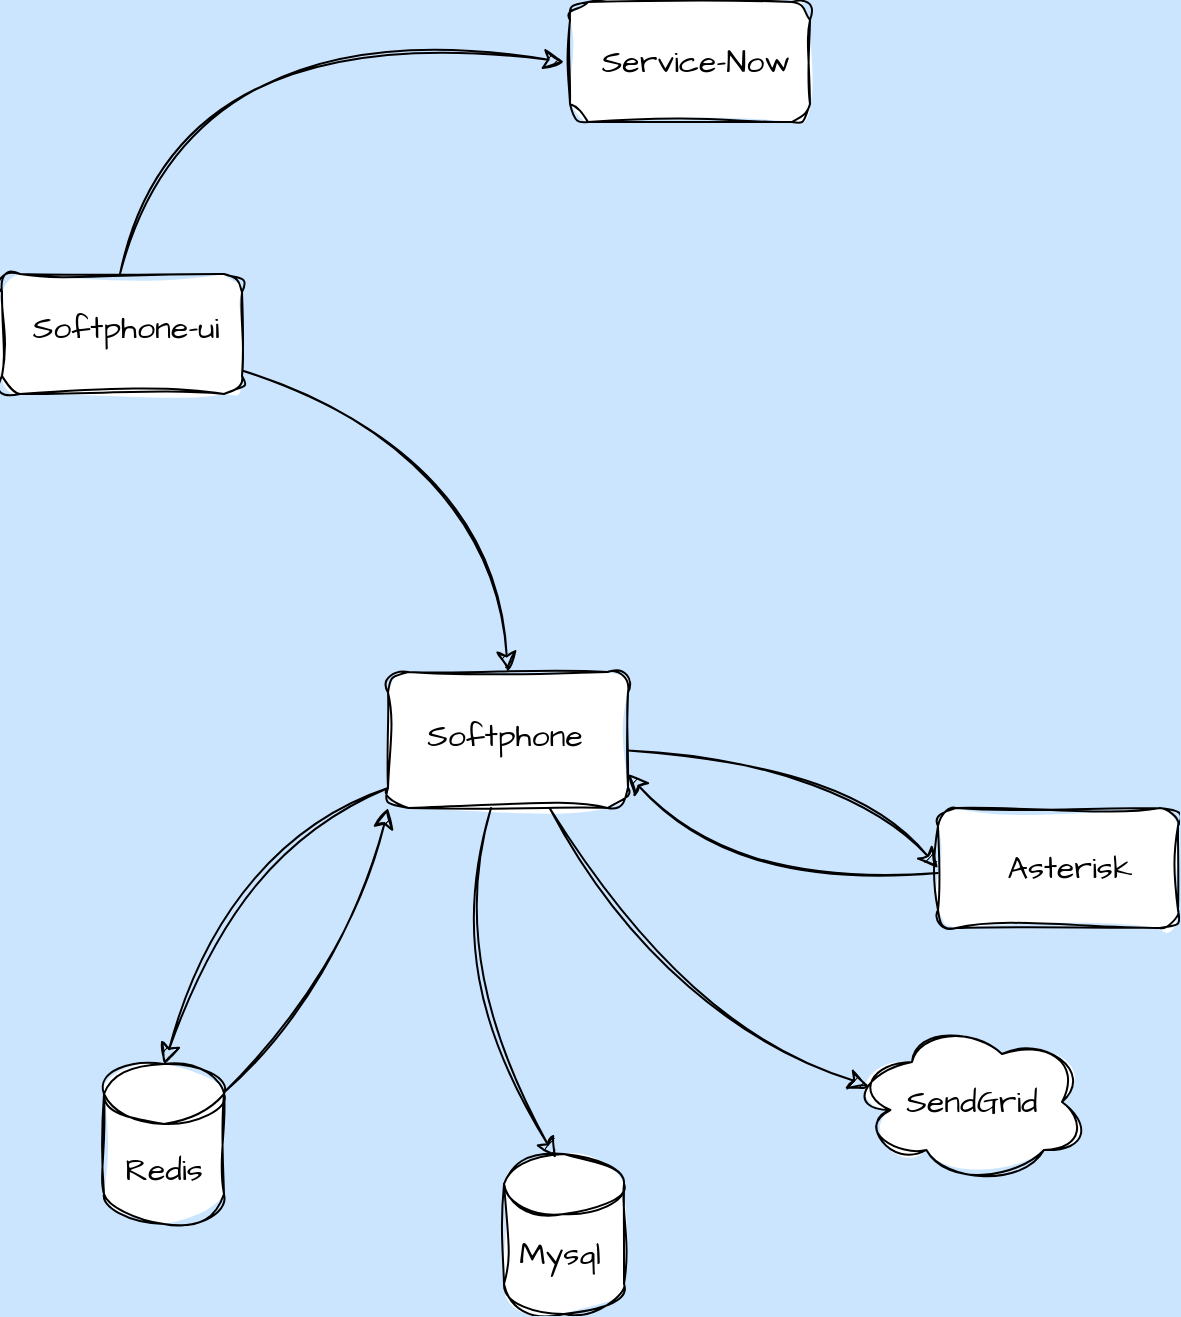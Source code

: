 <mxfile version="24.7.1" type="github">
  <diagram name="Page-1" id="9ygGjFs7THfNtbKUS_C_">
    <mxGraphModel dx="752" dy="1249" grid="0" gridSize="10" guides="1" tooltips="1" connect="1" arrows="1" fold="1" page="1" pageScale="1" pageWidth="827" pageHeight="1169" background="#CCE5FF" math="0" shadow="0">
      <root>
        <mxCell id="0" />
        <mxCell id="1" parent="0" />
        <mxCell id="uXG8p27VCTIeqWCHf7-8-26" style="edgeStyle=none;curved=1;rounded=0;sketch=1;hachureGap=4;jiggle=2;curveFitting=1;orthogonalLoop=1;jettySize=auto;html=1;entryX=0;entryY=1;entryDx=0;entryDy=0;fontFamily=Architects Daughter;fontSource=https%3A%2F%2Ffonts.googleapis.com%2Fcss%3Ffamily%3DArchitects%2BDaughter;fontSize=12;startSize=8;endSize=8;" edge="1" parent="1" source="uXG8p27VCTIeqWCHf7-8-5" target="uXG8p27VCTIeqWCHf7-8-9">
          <mxGeometry relative="1" as="geometry">
            <Array as="points">
              <mxPoint x="217" y="604" />
            </Array>
          </mxGeometry>
        </mxCell>
        <mxCell id="uXG8p27VCTIeqWCHf7-8-5" value="" style="shape=cylinder3;whiteSpace=wrap;html=1;boundedLbl=1;backgroundOutline=1;size=15;sketch=1;hachureGap=4;jiggle=2;curveFitting=1;fontFamily=Architects Daughter;fontSource=https%3A%2F%2Ffonts.googleapis.com%2Fcss%3Ffamily%3DArchitects%2BDaughter;" vertex="1" parent="1">
          <mxGeometry x="95" y="643" width="60" height="80" as="geometry" />
        </mxCell>
        <mxCell id="uXG8p27VCTIeqWCHf7-8-6" value="" style="shape=cylinder3;whiteSpace=wrap;html=1;boundedLbl=1;backgroundOutline=1;size=15;sketch=1;hachureGap=4;jiggle=2;curveFitting=1;fontFamily=Architects Daughter;fontSource=https%3A%2F%2Ffonts.googleapis.com%2Fcss%3Ffamily%3DArchitects%2BDaughter;" vertex="1" parent="1">
          <mxGeometry x="295" y="688" width="60" height="80" as="geometry" />
        </mxCell>
        <mxCell id="uXG8p27VCTIeqWCHf7-8-7" value="" style="ellipse;shape=cloud;whiteSpace=wrap;html=1;sketch=1;hachureGap=4;jiggle=2;curveFitting=1;fontFamily=Architects Daughter;fontSource=https%3A%2F%2Ffonts.googleapis.com%2Fcss%3Ffamily%3DArchitects%2BDaughter;" vertex="1" parent="1">
          <mxGeometry x="469" y="622" width="120" height="80" as="geometry" />
        </mxCell>
        <mxCell id="uXG8p27VCTIeqWCHf7-8-25" style="edgeStyle=none;curved=1;rounded=0;sketch=1;hachureGap=4;jiggle=2;curveFitting=1;orthogonalLoop=1;jettySize=auto;html=1;entryX=1;entryY=0.75;entryDx=0;entryDy=0;fontFamily=Architects Daughter;fontSource=https%3A%2F%2Ffonts.googleapis.com%2Fcss%3Ffamily%3DArchitects%2BDaughter;fontSize=12;startSize=8;endSize=8;" edge="1" parent="1" source="uXG8p27VCTIeqWCHf7-8-8" target="uXG8p27VCTIeqWCHf7-8-9">
          <mxGeometry relative="1" as="geometry">
            <Array as="points">
              <mxPoint x="405" y="552" />
            </Array>
          </mxGeometry>
        </mxCell>
        <mxCell id="uXG8p27VCTIeqWCHf7-8-8" value="" style="rounded=1;whiteSpace=wrap;html=1;sketch=1;hachureGap=4;jiggle=2;curveFitting=1;fontFamily=Architects Daughter;fontSource=https%3A%2F%2Ffonts.googleapis.com%2Fcss%3Ffamily%3DArchitects%2BDaughter;" vertex="1" parent="1">
          <mxGeometry x="512" y="515" width="120" height="60" as="geometry" />
        </mxCell>
        <mxCell id="uXG8p27VCTIeqWCHf7-8-14" style="edgeStyle=none;curved=1;rounded=0;sketch=1;hachureGap=4;jiggle=2;curveFitting=1;orthogonalLoop=1;jettySize=auto;html=1;fontFamily=Architects Daughter;fontSource=https%3A%2F%2Ffonts.googleapis.com%2Fcss%3Ffamily%3DArchitects%2BDaughter;fontSize=12;startSize=8;endSize=8;entryX=0;entryY=0.5;entryDx=0;entryDy=0;" edge="1" parent="1" source="uXG8p27VCTIeqWCHf7-8-9" target="uXG8p27VCTIeqWCHf7-8-8">
          <mxGeometry relative="1" as="geometry">
            <mxPoint x="530" y="489.667" as="targetPoint" />
            <Array as="points">
              <mxPoint x="470" y="496" />
            </Array>
          </mxGeometry>
        </mxCell>
        <mxCell id="uXG8p27VCTIeqWCHf7-8-9" value="" style="rounded=1;whiteSpace=wrap;html=1;sketch=1;hachureGap=4;jiggle=2;curveFitting=1;fontFamily=Architects Daughter;fontSource=https%3A%2F%2Ffonts.googleapis.com%2Fcss%3Ffamily%3DArchitects%2BDaughter;" vertex="1" parent="1">
          <mxGeometry x="237" y="447" width="120" height="68" as="geometry" />
        </mxCell>
        <mxCell id="uXG8p27VCTIeqWCHf7-8-20" style="edgeStyle=none;curved=1;rounded=0;sketch=1;hachureGap=4;jiggle=2;curveFitting=1;orthogonalLoop=1;jettySize=auto;html=1;entryX=0.5;entryY=0;entryDx=0;entryDy=0;fontFamily=Architects Daughter;fontSource=https%3A%2F%2Ffonts.googleapis.com%2Fcss%3Ffamily%3DArchitects%2BDaughter;fontSize=12;startSize=8;endSize=8;" edge="1" parent="1" source="uXG8p27VCTIeqWCHf7-8-10" target="uXG8p27VCTIeqWCHf7-8-9">
          <mxGeometry relative="1" as="geometry">
            <Array as="points">
              <mxPoint x="288" y="334" />
            </Array>
          </mxGeometry>
        </mxCell>
        <mxCell id="uXG8p27VCTIeqWCHf7-8-10" value="" style="rounded=1;whiteSpace=wrap;html=1;sketch=1;hachureGap=4;jiggle=2;curveFitting=1;fontFamily=Architects Daughter;fontSource=https%3A%2F%2Ffonts.googleapis.com%2Fcss%3Ffamily%3DArchitects%2BDaughter;" vertex="1" parent="1">
          <mxGeometry x="44" y="248" width="120" height="60" as="geometry" />
        </mxCell>
        <mxCell id="uXG8p27VCTIeqWCHf7-8-11" style="edgeStyle=none;curved=1;rounded=0;sketch=1;hachureGap=4;jiggle=2;curveFitting=1;orthogonalLoop=1;jettySize=auto;html=1;entryX=0.5;entryY=0;entryDx=0;entryDy=0;entryPerimeter=0;fontFamily=Architects Daughter;fontSource=https%3A%2F%2Ffonts.googleapis.com%2Fcss%3Ffamily%3DArchitects%2BDaughter;fontSize=12;startSize=8;endSize=8;" edge="1" parent="1" source="uXG8p27VCTIeqWCHf7-8-9" target="uXG8p27VCTIeqWCHf7-8-5">
          <mxGeometry relative="1" as="geometry">
            <Array as="points">
              <mxPoint x="162" y="535" />
            </Array>
          </mxGeometry>
        </mxCell>
        <mxCell id="uXG8p27VCTIeqWCHf7-8-12" style="edgeStyle=none;curved=1;rounded=0;sketch=1;hachureGap=4;jiggle=2;curveFitting=1;orthogonalLoop=1;jettySize=auto;html=1;fontFamily=Architects Daughter;fontSource=https%3A%2F%2Ffonts.googleapis.com%2Fcss%3Ffamily%3DArchitects%2BDaughter;fontSize=12;startSize=8;endSize=8;" edge="1" parent="1" source="uXG8p27VCTIeqWCHf7-8-9">
          <mxGeometry relative="1" as="geometry">
            <mxPoint x="321" y="690" as="targetPoint" />
            <Array as="points">
              <mxPoint x="267" y="601" />
            </Array>
          </mxGeometry>
        </mxCell>
        <mxCell id="uXG8p27VCTIeqWCHf7-8-13" style="edgeStyle=none;curved=1;rounded=0;sketch=1;hachureGap=4;jiggle=2;curveFitting=1;orthogonalLoop=1;jettySize=auto;html=1;entryX=0.07;entryY=0.4;entryDx=0;entryDy=0;entryPerimeter=0;fontFamily=Architects Daughter;fontSource=https%3A%2F%2Ffonts.googleapis.com%2Fcss%3Ffamily%3DArchitects%2BDaughter;fontSize=12;startSize=8;endSize=8;" edge="1" parent="1" source="uXG8p27VCTIeqWCHf7-8-9" target="uXG8p27VCTIeqWCHf7-8-7">
          <mxGeometry relative="1" as="geometry">
            <Array as="points">
              <mxPoint x="382" y="620" />
            </Array>
          </mxGeometry>
        </mxCell>
        <mxCell id="uXG8p27VCTIeqWCHf7-8-15" value="Softphone" style="text;html=1;align=center;verticalAlign=middle;whiteSpace=wrap;rounded=0;fontSize=16;fontFamily=Architects Daughter;fontSource=https%3A%2F%2Ffonts.googleapis.com%2Fcss%3Ffamily%3DArchitects%2BDaughter;" vertex="1" parent="1">
          <mxGeometry x="250.5" y="463" width="89" height="31.5" as="geometry" />
        </mxCell>
        <mxCell id="uXG8p27VCTIeqWCHf7-8-16" value="Asterisk" style="text;html=1;align=center;verticalAlign=middle;whiteSpace=wrap;rounded=0;fontSize=16;fontFamily=Architects Daughter;fontSource=https%3A%2F%2Ffonts.googleapis.com%2Fcss%3Ffamily%3DArchitects%2BDaughter;" vertex="1" parent="1">
          <mxGeometry x="548" y="530" width="60" height="30" as="geometry" />
        </mxCell>
        <mxCell id="uXG8p27VCTIeqWCHf7-8-17" value="Redis" style="text;html=1;align=center;verticalAlign=middle;whiteSpace=wrap;rounded=0;fontSize=16;fontFamily=Architects Daughter;fontSource=https%3A%2F%2Ffonts.googleapis.com%2Fcss%3Ffamily%3DArchitects%2BDaughter;" vertex="1" parent="1">
          <mxGeometry x="95" y="682" width="60" height="27" as="geometry" />
        </mxCell>
        <mxCell id="uXG8p27VCTIeqWCHf7-8-18" value="Mysql" style="text;html=1;align=center;verticalAlign=middle;whiteSpace=wrap;rounded=0;fontSize=16;fontFamily=Architects Daughter;fontSource=https%3A%2F%2Ffonts.googleapis.com%2Fcss%3Ffamily%3DArchitects%2BDaughter;" vertex="1" parent="1">
          <mxGeometry x="293" y="723" width="60" height="30" as="geometry" />
        </mxCell>
        <mxCell id="uXG8p27VCTIeqWCHf7-8-19" value="SendGrid" style="text;html=1;align=center;verticalAlign=middle;whiteSpace=wrap;rounded=0;fontSize=16;fontFamily=Architects Daughter;fontSource=https%3A%2F%2Ffonts.googleapis.com%2Fcss%3Ffamily%3DArchitects%2BDaughter;" vertex="1" parent="1">
          <mxGeometry x="499" y="647" width="60" height="30" as="geometry" />
        </mxCell>
        <mxCell id="uXG8p27VCTIeqWCHf7-8-24" style="edgeStyle=none;curved=1;rounded=0;sketch=1;hachureGap=4;jiggle=2;curveFitting=1;orthogonalLoop=1;jettySize=auto;html=1;entryX=0;entryY=0.5;entryDx=0;entryDy=0;fontFamily=Architects Daughter;fontSource=https%3A%2F%2Ffonts.googleapis.com%2Fcss%3Ffamily%3DArchitects%2BDaughter;fontSize=12;startSize=8;endSize=8;" edge="1" parent="1" target="uXG8p27VCTIeqWCHf7-8-23">
          <mxGeometry relative="1" as="geometry">
            <mxPoint x="103" y="248" as="sourcePoint" />
            <Array as="points">
              <mxPoint x="136" y="114" />
            </Array>
          </mxGeometry>
        </mxCell>
        <mxCell id="uXG8p27VCTIeqWCHf7-8-21" value="Softphone-ui" style="text;html=1;align=center;verticalAlign=middle;whiteSpace=wrap;rounded=0;fontSize=16;fontFamily=Architects Daughter;fontSource=https%3A%2F%2Ffonts.googleapis.com%2Fcss%3Ffamily%3DArchitects%2BDaughter;" vertex="1" parent="1">
          <mxGeometry x="44" y="260" width="124" height="30" as="geometry" />
        </mxCell>
        <mxCell id="uXG8p27VCTIeqWCHf7-8-22" value="" style="rounded=1;whiteSpace=wrap;html=1;sketch=1;hachureGap=4;jiggle=2;curveFitting=1;fontFamily=Architects Daughter;fontSource=https%3A%2F%2Ffonts.googleapis.com%2Fcss%3Ffamily%3DArchitects%2BDaughter;" vertex="1" parent="1">
          <mxGeometry x="328" y="112" width="120" height="60" as="geometry" />
        </mxCell>
        <mxCell id="uXG8p27VCTIeqWCHf7-8-23" value="Service-Now" style="text;html=1;align=center;verticalAlign=middle;whiteSpace=wrap;rounded=0;fontSize=16;fontFamily=Architects Daughter;fontSource=https%3A%2F%2Ffonts.googleapis.com%2Fcss%3Ffamily%3DArchitects%2BDaughter;" vertex="1" parent="1">
          <mxGeometry x="325" y="121" width="132" height="42" as="geometry" />
        </mxCell>
      </root>
    </mxGraphModel>
  </diagram>
</mxfile>
